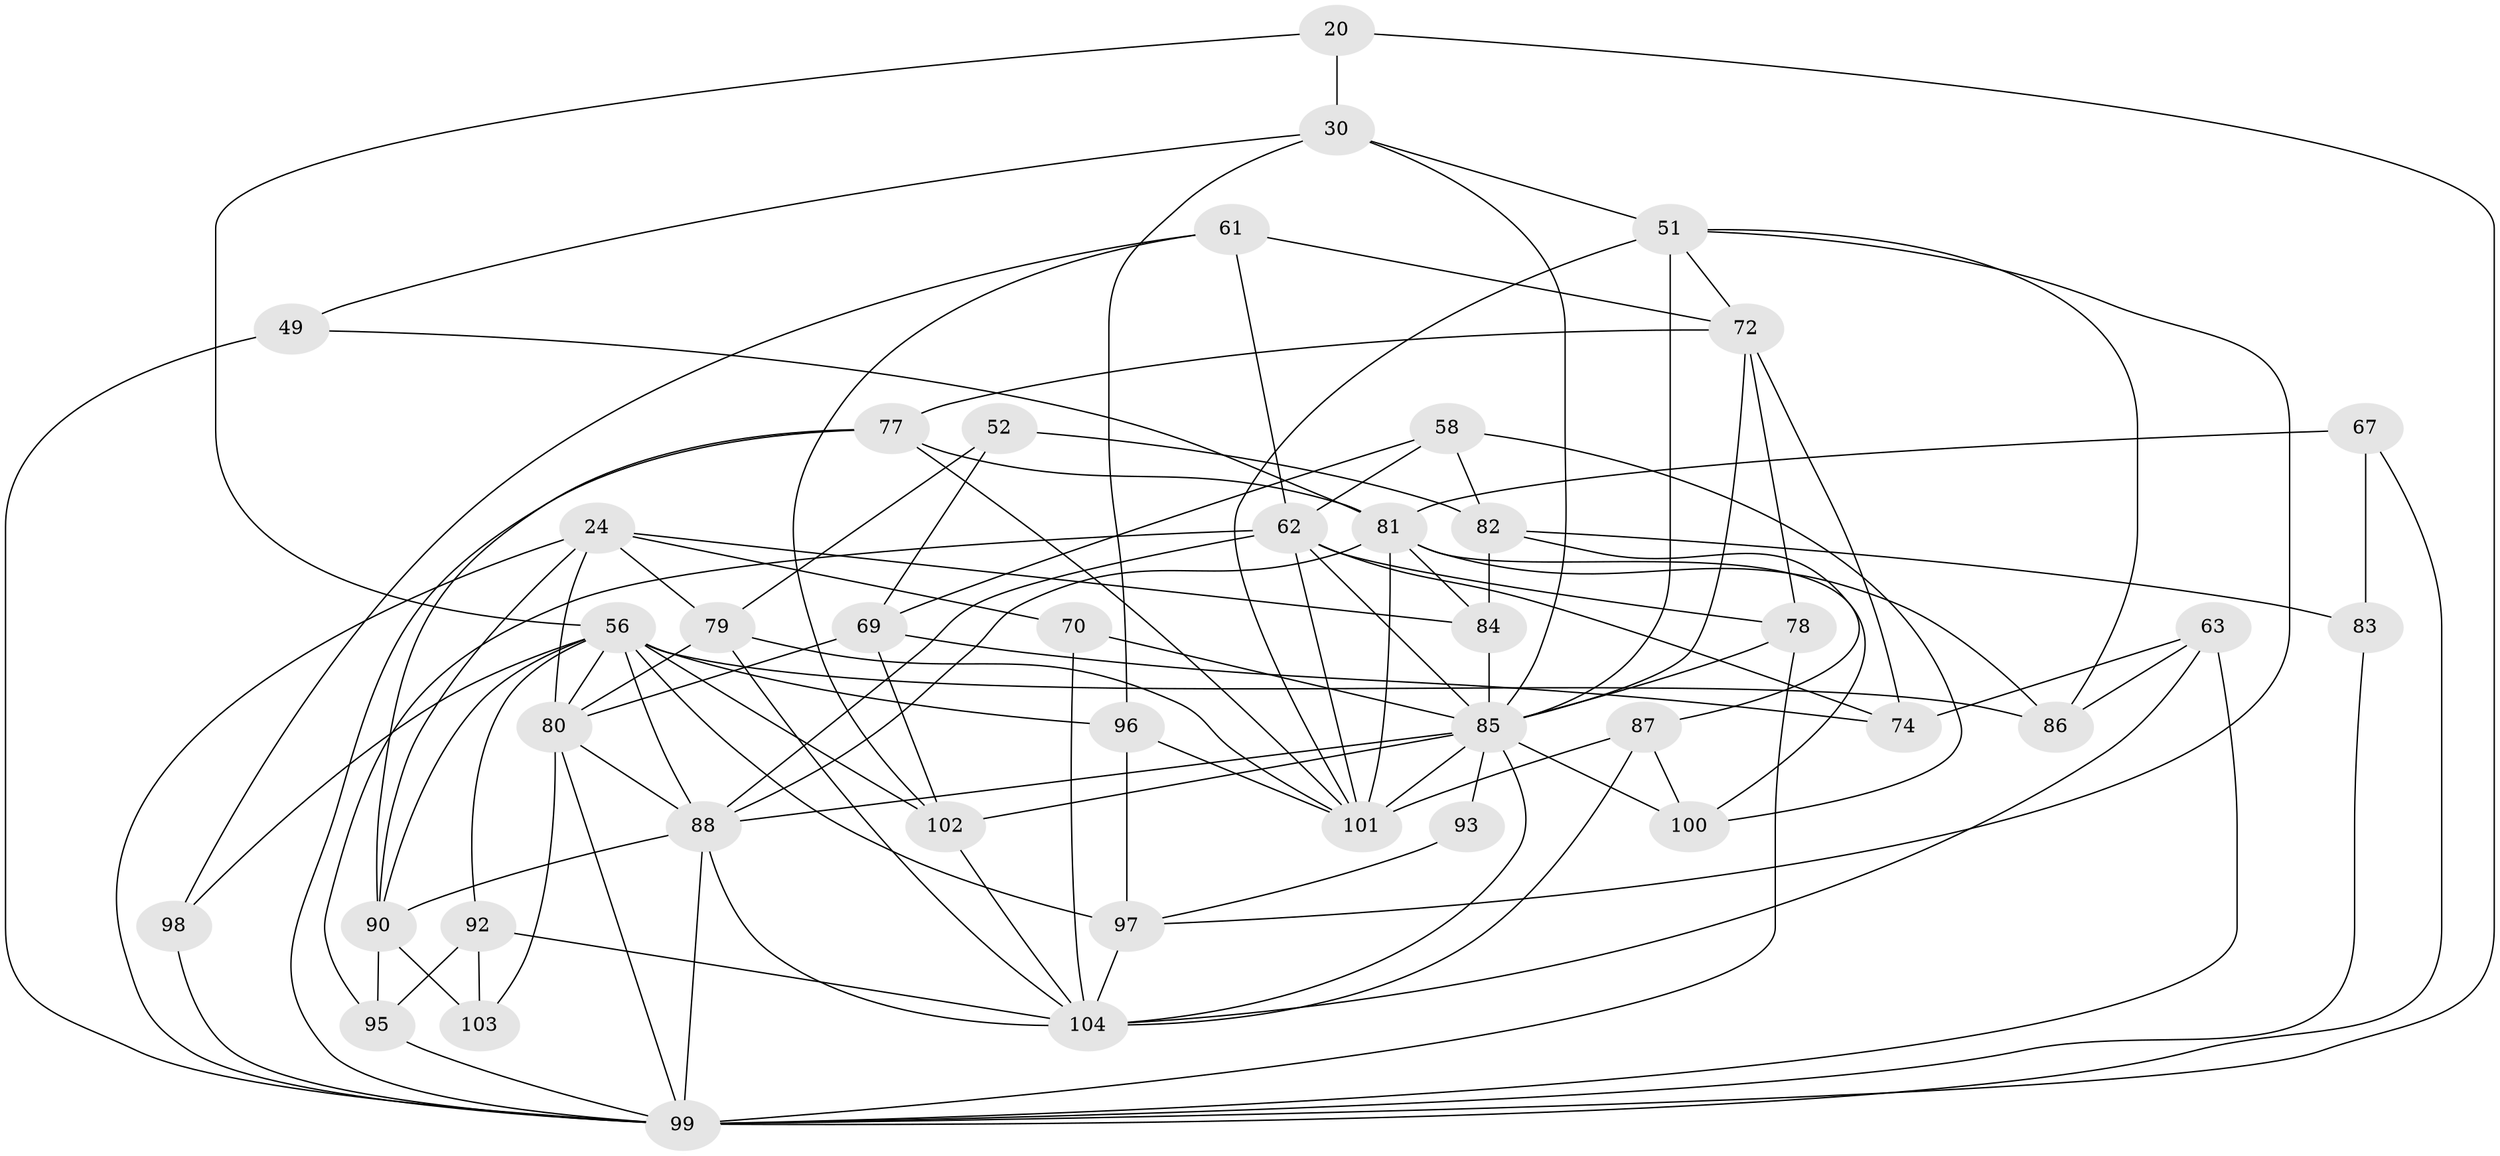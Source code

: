 // original degree distribution, {4: 1.0}
// Generated by graph-tools (version 1.1) at 2025/04/03/04/25 22:04:00]
// undirected, 41 vertices, 108 edges
graph export_dot {
graph [start="1"]
  node [color=gray90,style=filled];
  20 [super="+8"];
  24 [super="+9+23"];
  30 [super="+12"];
  49;
  51 [super="+18+40+46"];
  52;
  56 [super="+5+35"];
  58;
  61;
  62 [super="+60"];
  63;
  67 [super="+36"];
  69 [super="+59"];
  70;
  72 [super="+53"];
  74;
  77 [super="+68"];
  78 [super="+47"];
  79 [super="+65"];
  80 [super="+54"];
  81 [super="+6+33+37+27"];
  82 [super="+26"];
  83;
  84 [super="+76"];
  85 [super="+21+55+73"];
  86;
  87;
  88 [super="+64"];
  90 [super="+43+45"];
  92;
  93;
  95;
  96 [super="+94"];
  97 [super="+89"];
  98;
  99 [super="+4+22+48+75"];
  100;
  101 [super="+91"];
  102 [super="+17+44"];
  103;
  104 [super="+15+66+39"];
  20 -- 30 [weight=3];
  20 -- 99 [weight=2];
  20 -- 56;
  24 -- 79 [weight=2];
  24 -- 80;
  24 -- 90 [weight=2];
  24 -- 99;
  24 -- 70;
  24 -- 84;
  30 -- 49 [weight=2];
  30 -- 96;
  30 -- 85;
  30 -- 51;
  49 -- 81;
  49 -- 99;
  51 -- 86;
  51 -- 85 [weight=3];
  51 -- 72;
  51 -- 101;
  51 -- 97;
  52 -- 69;
  52 -- 82 [weight=2];
  52 -- 79;
  56 -- 97;
  56 -- 96 [weight=2];
  56 -- 98;
  56 -- 80;
  56 -- 102 [weight=2];
  56 -- 86;
  56 -- 90;
  56 -- 92;
  56 -- 88;
  58 -- 82;
  58 -- 100;
  58 -- 62;
  58 -- 69;
  61 -- 72;
  61 -- 98;
  61 -- 102;
  61 -- 62;
  62 -- 78;
  62 -- 95;
  62 -- 101;
  62 -- 85;
  62 -- 88;
  62 -- 74;
  63 -- 104;
  63 -- 74;
  63 -- 86;
  63 -- 99;
  67 -- 83 [weight=2];
  67 -- 99 [weight=2];
  67 -- 81 [weight=2];
  69 -- 80 [weight=2];
  69 -- 102;
  69 -- 74;
  70 -- 104;
  70 -- 85 [weight=2];
  72 -- 78;
  72 -- 74;
  72 -- 77;
  72 -- 85;
  77 -- 81;
  77 -- 99;
  77 -- 90 [weight=2];
  77 -- 101;
  78 -- 99;
  78 -- 85 [weight=3];
  79 -- 104;
  79 -- 101;
  79 -- 80;
  80 -- 99;
  80 -- 103;
  80 -- 88;
  81 -- 101 [weight=4];
  81 -- 88 [weight=3];
  81 -- 86;
  81 -- 84;
  81 -- 100;
  82 -- 83;
  82 -- 84;
  82 -- 87;
  83 -- 99;
  84 -- 85 [weight=3];
  85 -- 102 [weight=3];
  85 -- 88;
  85 -- 93 [weight=3];
  85 -- 101;
  85 -- 100;
  85 -- 104;
  87 -- 100;
  87 -- 104;
  87 -- 101;
  88 -- 99 [weight=2];
  88 -- 104;
  88 -- 90 [weight=2];
  90 -- 103 [weight=2];
  90 -- 95;
  92 -- 103;
  92 -- 95;
  92 -- 104;
  93 -- 97;
  95 -- 99;
  96 -- 101 [weight=2];
  96 -- 97;
  97 -- 104 [weight=2];
  98 -- 99 [weight=2];
  102 -- 104;
}
